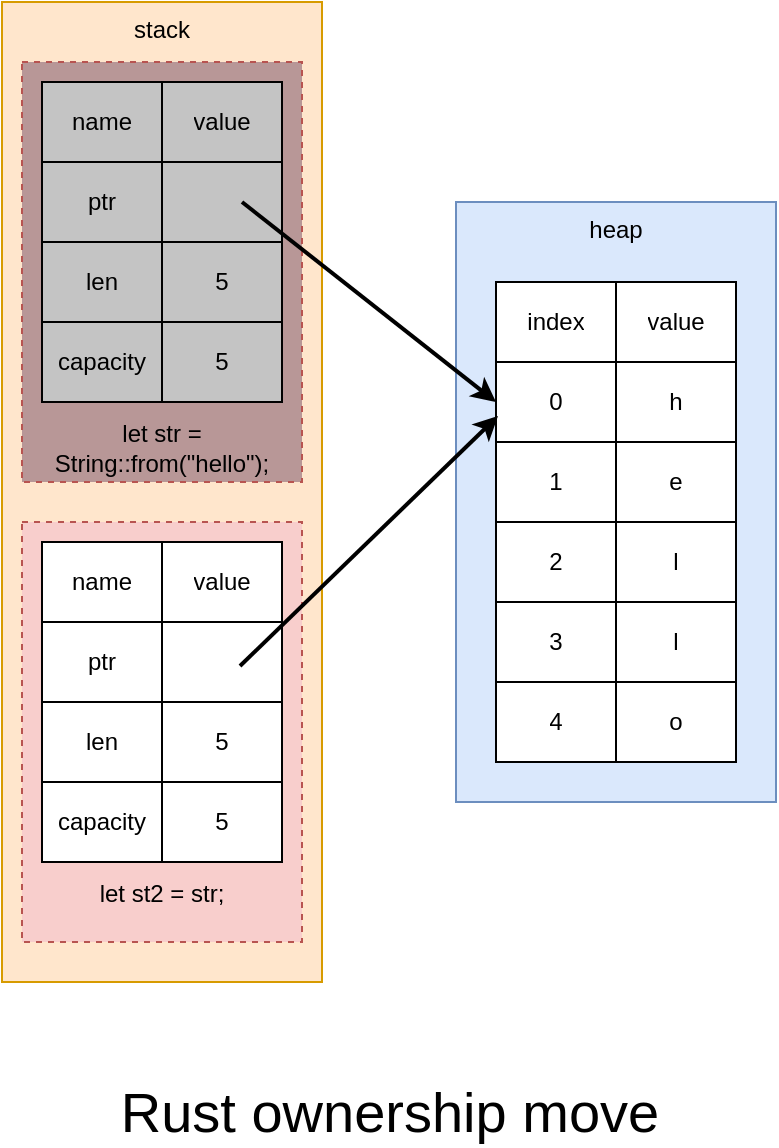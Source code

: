 <mxfile version="24.6.4" type="github">
  <diagram name="第 1 页" id="P6it8yVpT8q8zQFZJWA3">
    <mxGraphModel dx="1386" dy="905" grid="1" gridSize="10" guides="1" tooltips="1" connect="1" arrows="1" fold="1" page="1" pageScale="1" pageWidth="827" pageHeight="1169" math="0" shadow="0">
      <root>
        <mxCell id="0" />
        <mxCell id="1" parent="0" />
        <mxCell id="oaa1z2Yil38wOHCqSiIb-1" value="stack" style="rounded=0;whiteSpace=wrap;html=1;align=center;verticalAlign=top;fillColor=#ffe6cc;strokeColor=#d79b00;" vertex="1" parent="1">
          <mxGeometry x="220" y="30" width="160" height="490" as="geometry" />
        </mxCell>
        <mxCell id="oaa1z2Yil38wOHCqSiIb-2" value="heap" style="rounded=0;whiteSpace=wrap;html=1;verticalAlign=top;fillColor=#dae8fc;strokeColor=#6c8ebf;" vertex="1" parent="1">
          <mxGeometry x="447" y="130" width="160" height="300" as="geometry" />
        </mxCell>
        <mxCell id="oaa1z2Yil38wOHCqSiIb-3" value="" style="shape=table;startSize=0;container=1;collapsible=0;childLayout=tableLayout;" vertex="1" parent="1">
          <mxGeometry x="467" y="170" width="120" height="240" as="geometry" />
        </mxCell>
        <mxCell id="oaa1z2Yil38wOHCqSiIb-4" value="" style="shape=tableRow;horizontal=0;startSize=0;swimlaneHead=0;swimlaneBody=0;strokeColor=inherit;top=0;left=0;bottom=0;right=0;collapsible=0;dropTarget=0;fillColor=none;points=[[0,0.5],[1,0.5]];portConstraint=eastwest;" vertex="1" parent="oaa1z2Yil38wOHCqSiIb-3">
          <mxGeometry width="120" height="40" as="geometry" />
        </mxCell>
        <mxCell id="oaa1z2Yil38wOHCqSiIb-5" value="index" style="shape=partialRectangle;html=1;whiteSpace=wrap;connectable=0;strokeColor=inherit;overflow=hidden;fillColor=none;top=0;left=0;bottom=0;right=0;pointerEvents=1;" vertex="1" parent="oaa1z2Yil38wOHCqSiIb-4">
          <mxGeometry width="60" height="40" as="geometry">
            <mxRectangle width="60" height="40" as="alternateBounds" />
          </mxGeometry>
        </mxCell>
        <mxCell id="oaa1z2Yil38wOHCqSiIb-6" value="value" style="shape=partialRectangle;html=1;whiteSpace=wrap;connectable=0;strokeColor=inherit;overflow=hidden;fillColor=none;top=0;left=0;bottom=0;right=0;pointerEvents=1;" vertex="1" parent="oaa1z2Yil38wOHCqSiIb-4">
          <mxGeometry x="60" width="60" height="40" as="geometry">
            <mxRectangle width="60" height="40" as="alternateBounds" />
          </mxGeometry>
        </mxCell>
        <mxCell id="oaa1z2Yil38wOHCqSiIb-7" value="" style="shape=tableRow;horizontal=0;startSize=0;swimlaneHead=0;swimlaneBody=0;strokeColor=inherit;top=0;left=0;bottom=0;right=0;collapsible=0;dropTarget=0;fillColor=none;points=[[0,0.5],[1,0.5]];portConstraint=eastwest;" vertex="1" parent="oaa1z2Yil38wOHCqSiIb-3">
          <mxGeometry y="40" width="120" height="40" as="geometry" />
        </mxCell>
        <mxCell id="oaa1z2Yil38wOHCqSiIb-8" value="0" style="shape=partialRectangle;html=1;whiteSpace=wrap;connectable=0;strokeColor=inherit;overflow=hidden;fillColor=none;top=0;left=0;bottom=0;right=0;pointerEvents=1;" vertex="1" parent="oaa1z2Yil38wOHCqSiIb-7">
          <mxGeometry width="60" height="40" as="geometry">
            <mxRectangle width="60" height="40" as="alternateBounds" />
          </mxGeometry>
        </mxCell>
        <mxCell id="oaa1z2Yil38wOHCqSiIb-9" value="h" style="shape=partialRectangle;html=1;whiteSpace=wrap;connectable=0;strokeColor=inherit;overflow=hidden;fillColor=none;top=0;left=0;bottom=0;right=0;pointerEvents=1;" vertex="1" parent="oaa1z2Yil38wOHCqSiIb-7">
          <mxGeometry x="60" width="60" height="40" as="geometry">
            <mxRectangle width="60" height="40" as="alternateBounds" />
          </mxGeometry>
        </mxCell>
        <mxCell id="oaa1z2Yil38wOHCqSiIb-10" value="" style="shape=tableRow;horizontal=0;startSize=0;swimlaneHead=0;swimlaneBody=0;strokeColor=inherit;top=0;left=0;bottom=0;right=0;collapsible=0;dropTarget=0;fillColor=none;points=[[0,0.5],[1,0.5]];portConstraint=eastwest;" vertex="1" parent="oaa1z2Yil38wOHCqSiIb-3">
          <mxGeometry y="80" width="120" height="40" as="geometry" />
        </mxCell>
        <mxCell id="oaa1z2Yil38wOHCqSiIb-11" value="1" style="shape=partialRectangle;html=1;whiteSpace=wrap;connectable=0;strokeColor=inherit;overflow=hidden;fillColor=none;top=0;left=0;bottom=0;right=0;pointerEvents=1;" vertex="1" parent="oaa1z2Yil38wOHCqSiIb-10">
          <mxGeometry width="60" height="40" as="geometry">
            <mxRectangle width="60" height="40" as="alternateBounds" />
          </mxGeometry>
        </mxCell>
        <mxCell id="oaa1z2Yil38wOHCqSiIb-12" value="e" style="shape=partialRectangle;html=1;whiteSpace=wrap;connectable=0;strokeColor=inherit;overflow=hidden;fillColor=none;top=0;left=0;bottom=0;right=0;pointerEvents=1;" vertex="1" parent="oaa1z2Yil38wOHCqSiIb-10">
          <mxGeometry x="60" width="60" height="40" as="geometry">
            <mxRectangle width="60" height="40" as="alternateBounds" />
          </mxGeometry>
        </mxCell>
        <mxCell id="oaa1z2Yil38wOHCqSiIb-13" value="" style="shape=tableRow;horizontal=0;startSize=0;swimlaneHead=0;swimlaneBody=0;strokeColor=inherit;top=0;left=0;bottom=0;right=0;collapsible=0;dropTarget=0;fillColor=none;points=[[0,0.5],[1,0.5]];portConstraint=eastwest;" vertex="1" parent="oaa1z2Yil38wOHCqSiIb-3">
          <mxGeometry y="120" width="120" height="40" as="geometry" />
        </mxCell>
        <mxCell id="oaa1z2Yil38wOHCqSiIb-14" value="2" style="shape=partialRectangle;html=1;whiteSpace=wrap;connectable=0;strokeColor=inherit;overflow=hidden;fillColor=none;top=0;left=0;bottom=0;right=0;pointerEvents=1;" vertex="1" parent="oaa1z2Yil38wOHCqSiIb-13">
          <mxGeometry width="60" height="40" as="geometry">
            <mxRectangle width="60" height="40" as="alternateBounds" />
          </mxGeometry>
        </mxCell>
        <mxCell id="oaa1z2Yil38wOHCqSiIb-15" value="l" style="shape=partialRectangle;html=1;whiteSpace=wrap;connectable=0;strokeColor=inherit;overflow=hidden;fillColor=none;top=0;left=0;bottom=0;right=0;pointerEvents=1;" vertex="1" parent="oaa1z2Yil38wOHCqSiIb-13">
          <mxGeometry x="60" width="60" height="40" as="geometry">
            <mxRectangle width="60" height="40" as="alternateBounds" />
          </mxGeometry>
        </mxCell>
        <mxCell id="oaa1z2Yil38wOHCqSiIb-16" value="" style="shape=tableRow;horizontal=0;startSize=0;swimlaneHead=0;swimlaneBody=0;strokeColor=inherit;top=0;left=0;bottom=0;right=0;collapsible=0;dropTarget=0;fillColor=none;points=[[0,0.5],[1,0.5]];portConstraint=eastwest;" vertex="1" parent="oaa1z2Yil38wOHCqSiIb-3">
          <mxGeometry y="160" width="120" height="40" as="geometry" />
        </mxCell>
        <mxCell id="oaa1z2Yil38wOHCqSiIb-17" value="3" style="shape=partialRectangle;html=1;whiteSpace=wrap;connectable=0;strokeColor=inherit;overflow=hidden;fillColor=none;top=0;left=0;bottom=0;right=0;pointerEvents=1;" vertex="1" parent="oaa1z2Yil38wOHCqSiIb-16">
          <mxGeometry width="60" height="40" as="geometry">
            <mxRectangle width="60" height="40" as="alternateBounds" />
          </mxGeometry>
        </mxCell>
        <mxCell id="oaa1z2Yil38wOHCqSiIb-18" value="l" style="shape=partialRectangle;html=1;whiteSpace=wrap;connectable=0;strokeColor=inherit;overflow=hidden;fillColor=none;top=0;left=0;bottom=0;right=0;pointerEvents=1;" vertex="1" parent="oaa1z2Yil38wOHCqSiIb-16">
          <mxGeometry x="60" width="60" height="40" as="geometry">
            <mxRectangle width="60" height="40" as="alternateBounds" />
          </mxGeometry>
        </mxCell>
        <mxCell id="oaa1z2Yil38wOHCqSiIb-19" value="" style="shape=tableRow;horizontal=0;startSize=0;swimlaneHead=0;swimlaneBody=0;strokeColor=inherit;top=0;left=0;bottom=0;right=0;collapsible=0;dropTarget=0;fillColor=none;points=[[0,0.5],[1,0.5]];portConstraint=eastwest;" vertex="1" parent="oaa1z2Yil38wOHCqSiIb-3">
          <mxGeometry y="200" width="120" height="40" as="geometry" />
        </mxCell>
        <mxCell id="oaa1z2Yil38wOHCqSiIb-20" value="4" style="shape=partialRectangle;html=1;whiteSpace=wrap;connectable=0;strokeColor=inherit;overflow=hidden;fillColor=none;top=0;left=0;bottom=0;right=0;pointerEvents=1;" vertex="1" parent="oaa1z2Yil38wOHCqSiIb-19">
          <mxGeometry width="60" height="40" as="geometry">
            <mxRectangle width="60" height="40" as="alternateBounds" />
          </mxGeometry>
        </mxCell>
        <mxCell id="oaa1z2Yil38wOHCqSiIb-21" value="o" style="shape=partialRectangle;html=1;whiteSpace=wrap;connectable=0;strokeColor=inherit;overflow=hidden;fillColor=none;top=0;left=0;bottom=0;right=0;pointerEvents=1;" vertex="1" parent="oaa1z2Yil38wOHCqSiIb-19">
          <mxGeometry x="60" width="60" height="40" as="geometry">
            <mxRectangle width="60" height="40" as="alternateBounds" />
          </mxGeometry>
        </mxCell>
        <mxCell id="oaa1z2Yil38wOHCqSiIb-22" value="let str = String::from(&quot;hello&quot;);" style="rounded=0;whiteSpace=wrap;html=1;verticalAlign=bottom;fillColor=#B89797;strokeColor=#b85450;dashed=1;" vertex="1" parent="1">
          <mxGeometry x="230" y="60" width="140" height="210" as="geometry" />
        </mxCell>
        <mxCell id="oaa1z2Yil38wOHCqSiIb-23" value="" style="shape=table;startSize=0;container=1;collapsible=0;childLayout=tableLayout;fillColor=#C4C4C4;" vertex="1" parent="1">
          <mxGeometry x="240" y="70" width="120" height="160" as="geometry" />
        </mxCell>
        <mxCell id="oaa1z2Yil38wOHCqSiIb-24" value="" style="shape=tableRow;horizontal=0;startSize=0;swimlaneHead=0;swimlaneBody=0;strokeColor=inherit;top=0;left=0;bottom=0;right=0;collapsible=0;dropTarget=0;fillColor=none;points=[[0,0.5],[1,0.5]];portConstraint=eastwest;" vertex="1" parent="oaa1z2Yil38wOHCqSiIb-23">
          <mxGeometry width="120" height="40" as="geometry" />
        </mxCell>
        <mxCell id="oaa1z2Yil38wOHCqSiIb-25" value="name" style="shape=partialRectangle;html=1;whiteSpace=wrap;connectable=0;strokeColor=inherit;overflow=hidden;fillColor=none;top=0;left=0;bottom=0;right=0;pointerEvents=1;" vertex="1" parent="oaa1z2Yil38wOHCqSiIb-24">
          <mxGeometry width="60" height="40" as="geometry">
            <mxRectangle width="60" height="40" as="alternateBounds" />
          </mxGeometry>
        </mxCell>
        <mxCell id="oaa1z2Yil38wOHCqSiIb-26" value="value" style="shape=partialRectangle;html=1;whiteSpace=wrap;connectable=0;strokeColor=inherit;overflow=hidden;fillColor=none;top=0;left=0;bottom=0;right=0;pointerEvents=1;" vertex="1" parent="oaa1z2Yil38wOHCqSiIb-24">
          <mxGeometry x="60" width="60" height="40" as="geometry">
            <mxRectangle width="60" height="40" as="alternateBounds" />
          </mxGeometry>
        </mxCell>
        <mxCell id="oaa1z2Yil38wOHCqSiIb-27" value="" style="shape=tableRow;horizontal=0;startSize=0;swimlaneHead=0;swimlaneBody=0;strokeColor=inherit;top=0;left=0;bottom=0;right=0;collapsible=0;dropTarget=0;fillColor=none;points=[[0,0.5],[1,0.5]];portConstraint=eastwest;" vertex="1" parent="oaa1z2Yil38wOHCqSiIb-23">
          <mxGeometry y="40" width="120" height="40" as="geometry" />
        </mxCell>
        <mxCell id="oaa1z2Yil38wOHCqSiIb-28" value="ptr" style="shape=partialRectangle;html=1;whiteSpace=wrap;connectable=0;strokeColor=inherit;overflow=hidden;fillColor=none;top=0;left=0;bottom=0;right=0;pointerEvents=1;" vertex="1" parent="oaa1z2Yil38wOHCqSiIb-27">
          <mxGeometry width="60" height="40" as="geometry">
            <mxRectangle width="60" height="40" as="alternateBounds" />
          </mxGeometry>
        </mxCell>
        <mxCell id="oaa1z2Yil38wOHCqSiIb-29" value="" style="shape=partialRectangle;html=1;whiteSpace=wrap;connectable=0;strokeColor=inherit;overflow=hidden;fillColor=none;top=0;left=0;bottom=0;right=0;pointerEvents=1;" vertex="1" parent="oaa1z2Yil38wOHCqSiIb-27">
          <mxGeometry x="60" width="60" height="40" as="geometry">
            <mxRectangle width="60" height="40" as="alternateBounds" />
          </mxGeometry>
        </mxCell>
        <mxCell id="oaa1z2Yil38wOHCqSiIb-30" value="" style="shape=tableRow;horizontal=0;startSize=0;swimlaneHead=0;swimlaneBody=0;strokeColor=inherit;top=0;left=0;bottom=0;right=0;collapsible=0;dropTarget=0;fillColor=none;points=[[0,0.5],[1,0.5]];portConstraint=eastwest;" vertex="1" parent="oaa1z2Yil38wOHCqSiIb-23">
          <mxGeometry y="80" width="120" height="40" as="geometry" />
        </mxCell>
        <mxCell id="oaa1z2Yil38wOHCqSiIb-31" value="len" style="shape=partialRectangle;html=1;whiteSpace=wrap;connectable=0;strokeColor=inherit;overflow=hidden;fillColor=none;top=0;left=0;bottom=0;right=0;pointerEvents=1;" vertex="1" parent="oaa1z2Yil38wOHCqSiIb-30">
          <mxGeometry width="60" height="40" as="geometry">
            <mxRectangle width="60" height="40" as="alternateBounds" />
          </mxGeometry>
        </mxCell>
        <mxCell id="oaa1z2Yil38wOHCqSiIb-32" value="5" style="shape=partialRectangle;html=1;whiteSpace=wrap;connectable=0;strokeColor=inherit;overflow=hidden;fillColor=none;top=0;left=0;bottom=0;right=0;pointerEvents=1;" vertex="1" parent="oaa1z2Yil38wOHCqSiIb-30">
          <mxGeometry x="60" width="60" height="40" as="geometry">
            <mxRectangle width="60" height="40" as="alternateBounds" />
          </mxGeometry>
        </mxCell>
        <mxCell id="oaa1z2Yil38wOHCqSiIb-33" value="" style="shape=tableRow;horizontal=0;startSize=0;swimlaneHead=0;swimlaneBody=0;strokeColor=inherit;top=0;left=0;bottom=0;right=0;collapsible=0;dropTarget=0;fillColor=none;points=[[0,0.5],[1,0.5]];portConstraint=eastwest;" vertex="1" parent="oaa1z2Yil38wOHCqSiIb-23">
          <mxGeometry y="120" width="120" height="40" as="geometry" />
        </mxCell>
        <mxCell id="oaa1z2Yil38wOHCqSiIb-34" value="capacity" style="shape=partialRectangle;html=1;whiteSpace=wrap;connectable=0;strokeColor=inherit;overflow=hidden;fillColor=none;top=0;left=0;bottom=0;right=0;pointerEvents=1;" vertex="1" parent="oaa1z2Yil38wOHCqSiIb-33">
          <mxGeometry width="60" height="40" as="geometry">
            <mxRectangle width="60" height="40" as="alternateBounds" />
          </mxGeometry>
        </mxCell>
        <mxCell id="oaa1z2Yil38wOHCqSiIb-35" value="5" style="shape=partialRectangle;html=1;whiteSpace=wrap;connectable=0;strokeColor=inherit;overflow=hidden;fillColor=none;top=0;left=0;bottom=0;right=0;pointerEvents=1;" vertex="1" parent="oaa1z2Yil38wOHCqSiIb-33">
          <mxGeometry x="60" width="60" height="40" as="geometry">
            <mxRectangle width="60" height="40" as="alternateBounds" />
          </mxGeometry>
        </mxCell>
        <mxCell id="oaa1z2Yil38wOHCqSiIb-36" value="" style="endArrow=classic;html=1;rounded=0;entryX=0;entryY=0.5;entryDx=0;entryDy=0;strokeWidth=2;" edge="1" parent="1" target="oaa1z2Yil38wOHCqSiIb-7">
          <mxGeometry width="50" height="50" relative="1" as="geometry">
            <mxPoint x="340" y="130" as="sourcePoint" />
            <mxPoint x="390" y="80" as="targetPoint" />
          </mxGeometry>
        </mxCell>
        <mxCell id="oaa1z2Yil38wOHCqSiIb-37" value="let st2 = str;&lt;div&gt;&lt;br&gt;&lt;/div&gt;" style="rounded=0;whiteSpace=wrap;html=1;verticalAlign=bottom;fillColor=#f8cecc;strokeColor=#b85450;dashed=1;" vertex="1" parent="1">
          <mxGeometry x="230" y="290" width="140" height="210" as="geometry" />
        </mxCell>
        <mxCell id="oaa1z2Yil38wOHCqSiIb-38" value="" style="shape=table;startSize=0;container=1;collapsible=0;childLayout=tableLayout;" vertex="1" parent="1">
          <mxGeometry x="240" y="300" width="120" height="160" as="geometry" />
        </mxCell>
        <mxCell id="oaa1z2Yil38wOHCqSiIb-39" value="" style="shape=tableRow;horizontal=0;startSize=0;swimlaneHead=0;swimlaneBody=0;strokeColor=inherit;top=0;left=0;bottom=0;right=0;collapsible=0;dropTarget=0;fillColor=none;points=[[0,0.5],[1,0.5]];portConstraint=eastwest;" vertex="1" parent="oaa1z2Yil38wOHCqSiIb-38">
          <mxGeometry width="120" height="40" as="geometry" />
        </mxCell>
        <mxCell id="oaa1z2Yil38wOHCqSiIb-40" value="name" style="shape=partialRectangle;html=1;whiteSpace=wrap;connectable=0;strokeColor=inherit;overflow=hidden;fillColor=none;top=0;left=0;bottom=0;right=0;pointerEvents=1;" vertex="1" parent="oaa1z2Yil38wOHCqSiIb-39">
          <mxGeometry width="60" height="40" as="geometry">
            <mxRectangle width="60" height="40" as="alternateBounds" />
          </mxGeometry>
        </mxCell>
        <mxCell id="oaa1z2Yil38wOHCqSiIb-41" value="value" style="shape=partialRectangle;html=1;whiteSpace=wrap;connectable=0;strokeColor=inherit;overflow=hidden;fillColor=none;top=0;left=0;bottom=0;right=0;pointerEvents=1;" vertex="1" parent="oaa1z2Yil38wOHCqSiIb-39">
          <mxGeometry x="60" width="60" height="40" as="geometry">
            <mxRectangle width="60" height="40" as="alternateBounds" />
          </mxGeometry>
        </mxCell>
        <mxCell id="oaa1z2Yil38wOHCqSiIb-42" value="" style="shape=tableRow;horizontal=0;startSize=0;swimlaneHead=0;swimlaneBody=0;strokeColor=inherit;top=0;left=0;bottom=0;right=0;collapsible=0;dropTarget=0;fillColor=none;points=[[0,0.5],[1,0.5]];portConstraint=eastwest;" vertex="1" parent="oaa1z2Yil38wOHCqSiIb-38">
          <mxGeometry y="40" width="120" height="40" as="geometry" />
        </mxCell>
        <mxCell id="oaa1z2Yil38wOHCqSiIb-43" value="ptr" style="shape=partialRectangle;html=1;whiteSpace=wrap;connectable=0;strokeColor=inherit;overflow=hidden;fillColor=none;top=0;left=0;bottom=0;right=0;pointerEvents=1;" vertex="1" parent="oaa1z2Yil38wOHCqSiIb-42">
          <mxGeometry width="60" height="40" as="geometry">
            <mxRectangle width="60" height="40" as="alternateBounds" />
          </mxGeometry>
        </mxCell>
        <mxCell id="oaa1z2Yil38wOHCqSiIb-44" value="" style="shape=partialRectangle;html=1;whiteSpace=wrap;connectable=0;strokeColor=inherit;overflow=hidden;fillColor=none;top=0;left=0;bottom=0;right=0;pointerEvents=1;" vertex="1" parent="oaa1z2Yil38wOHCqSiIb-42">
          <mxGeometry x="60" width="60" height="40" as="geometry">
            <mxRectangle width="60" height="40" as="alternateBounds" />
          </mxGeometry>
        </mxCell>
        <mxCell id="oaa1z2Yil38wOHCqSiIb-45" value="" style="shape=tableRow;horizontal=0;startSize=0;swimlaneHead=0;swimlaneBody=0;strokeColor=inherit;top=0;left=0;bottom=0;right=0;collapsible=0;dropTarget=0;fillColor=none;points=[[0,0.5],[1,0.5]];portConstraint=eastwest;" vertex="1" parent="oaa1z2Yil38wOHCqSiIb-38">
          <mxGeometry y="80" width="120" height="40" as="geometry" />
        </mxCell>
        <mxCell id="oaa1z2Yil38wOHCqSiIb-46" value="len" style="shape=partialRectangle;html=1;whiteSpace=wrap;connectable=0;strokeColor=inherit;overflow=hidden;fillColor=none;top=0;left=0;bottom=0;right=0;pointerEvents=1;" vertex="1" parent="oaa1z2Yil38wOHCqSiIb-45">
          <mxGeometry width="60" height="40" as="geometry">
            <mxRectangle width="60" height="40" as="alternateBounds" />
          </mxGeometry>
        </mxCell>
        <mxCell id="oaa1z2Yil38wOHCqSiIb-47" value="5" style="shape=partialRectangle;html=1;whiteSpace=wrap;connectable=0;strokeColor=inherit;overflow=hidden;fillColor=none;top=0;left=0;bottom=0;right=0;pointerEvents=1;" vertex="1" parent="oaa1z2Yil38wOHCqSiIb-45">
          <mxGeometry x="60" width="60" height="40" as="geometry">
            <mxRectangle width="60" height="40" as="alternateBounds" />
          </mxGeometry>
        </mxCell>
        <mxCell id="oaa1z2Yil38wOHCqSiIb-48" value="" style="shape=tableRow;horizontal=0;startSize=0;swimlaneHead=0;swimlaneBody=0;strokeColor=inherit;top=0;left=0;bottom=0;right=0;collapsible=0;dropTarget=0;fillColor=none;points=[[0,0.5],[1,0.5]];portConstraint=eastwest;" vertex="1" parent="oaa1z2Yil38wOHCqSiIb-38">
          <mxGeometry y="120" width="120" height="40" as="geometry" />
        </mxCell>
        <mxCell id="oaa1z2Yil38wOHCqSiIb-49" value="capacity" style="shape=partialRectangle;html=1;whiteSpace=wrap;connectable=0;strokeColor=inherit;overflow=hidden;fillColor=none;top=0;left=0;bottom=0;right=0;pointerEvents=1;" vertex="1" parent="oaa1z2Yil38wOHCqSiIb-48">
          <mxGeometry width="60" height="40" as="geometry">
            <mxRectangle width="60" height="40" as="alternateBounds" />
          </mxGeometry>
        </mxCell>
        <mxCell id="oaa1z2Yil38wOHCqSiIb-50" value="5" style="shape=partialRectangle;html=1;whiteSpace=wrap;connectable=0;strokeColor=inherit;overflow=hidden;fillColor=none;top=0;left=0;bottom=0;right=0;pointerEvents=1;" vertex="1" parent="oaa1z2Yil38wOHCqSiIb-48">
          <mxGeometry x="60" width="60" height="40" as="geometry">
            <mxRectangle width="60" height="40" as="alternateBounds" />
          </mxGeometry>
        </mxCell>
        <mxCell id="oaa1z2Yil38wOHCqSiIb-51" value="" style="endArrow=classic;html=1;rounded=0;strokeWidth=2;" edge="1" parent="1">
          <mxGeometry width="50" height="50" relative="1" as="geometry">
            <mxPoint x="339" y="362" as="sourcePoint" />
            <mxPoint x="468" y="237" as="targetPoint" />
          </mxGeometry>
        </mxCell>
        <mxCell id="oaa1z2Yil38wOHCqSiIb-54" value="Rust ownership move" style="text;strokeColor=none;align=center;fillColor=none;html=1;verticalAlign=middle;whiteSpace=wrap;rounded=0;fontSize=28;" vertex="1" parent="1">
          <mxGeometry x="261" y="570" width="306" height="30" as="geometry" />
        </mxCell>
      </root>
    </mxGraphModel>
  </diagram>
</mxfile>
